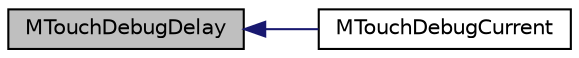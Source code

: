 digraph "MTouchDebugDelay"
{
  edge [fontname="Helvetica",fontsize="10",labelfontname="Helvetica",labelfontsize="10"];
  node [fontname="Helvetica",fontsize="10",shape=record];
  rankdir="LR";
  Node1 [label="MTouchDebugDelay",height=0.2,width=0.4,color="black", fillcolor="grey75", style="filled", fontcolor="black"];
  Node1 -> Node2 [dir="back",color="midnightblue",fontsize="10",style="solid",fontname="Helvetica"];
  Node2 [label="MTouchDebugCurrent",height=0.2,width=0.4,color="black", fillcolor="white", style="filled",URL="$m_touch_debug_8c.html#ae8503c98710f91a383d259d164f90ee3"];
}
